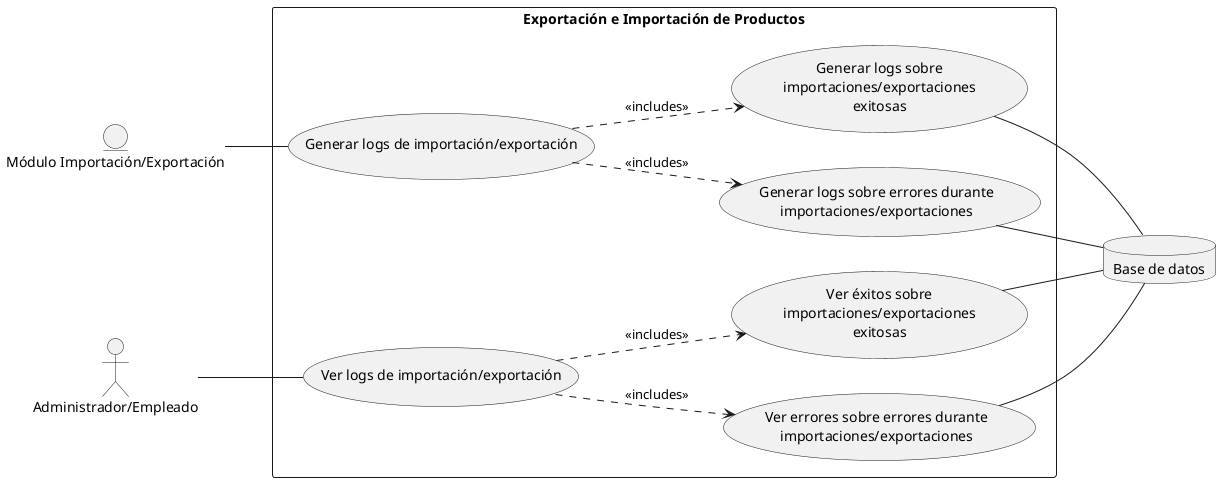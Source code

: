@startuml usecase1
left to right direction

entity "Módulo Importación/Exportación" as mod

rectangle "Exportación e Importación de Productos" {
    usecase "Generar logs de importación/exportación" as UC1
    usecase "Generar logs sobre\nimportaciones/exportaciones\nexitosas" as UC2
    usecase "Generar logs sobre errores durante\nimportaciones/exportaciones" as UC3
    usecase "Ver logs de importación/exportación" as UC4
    usecase "Ver éxitos sobre\nimportaciones/exportaciones\nexitosas" as UC5
    usecase "Ver errores sobre errores durante\nimportaciones/exportaciones" as UC6
}

actor "Administrador/Empleado" as user
database "Base de datos" as db

UC1 ..> UC2 : <<includes>>
UC1 ..> UC3 : <<includes>>
UC4 ..> UC5 : <<includes>>
UC4 ..> UC6 : <<includes>>

mod -- UC1
UC2 -- db
UC3 -- db
user -- UC4
UC5 -- db
UC6 -- db


@enduml